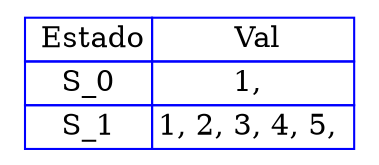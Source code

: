 digraph H {
tbl [
shape=plaintext 
label=<
<table border='0' cellborder='1' color='blue' cellspacing='0'>
<tr><td> Estado</td><td> Val</td></tr><tr><td>S_0</td><td>1, </td></tr>
<tr><td>S_1</td><td>1, 2, 3, 4, 5, </td></tr>
</table> 
>];
}